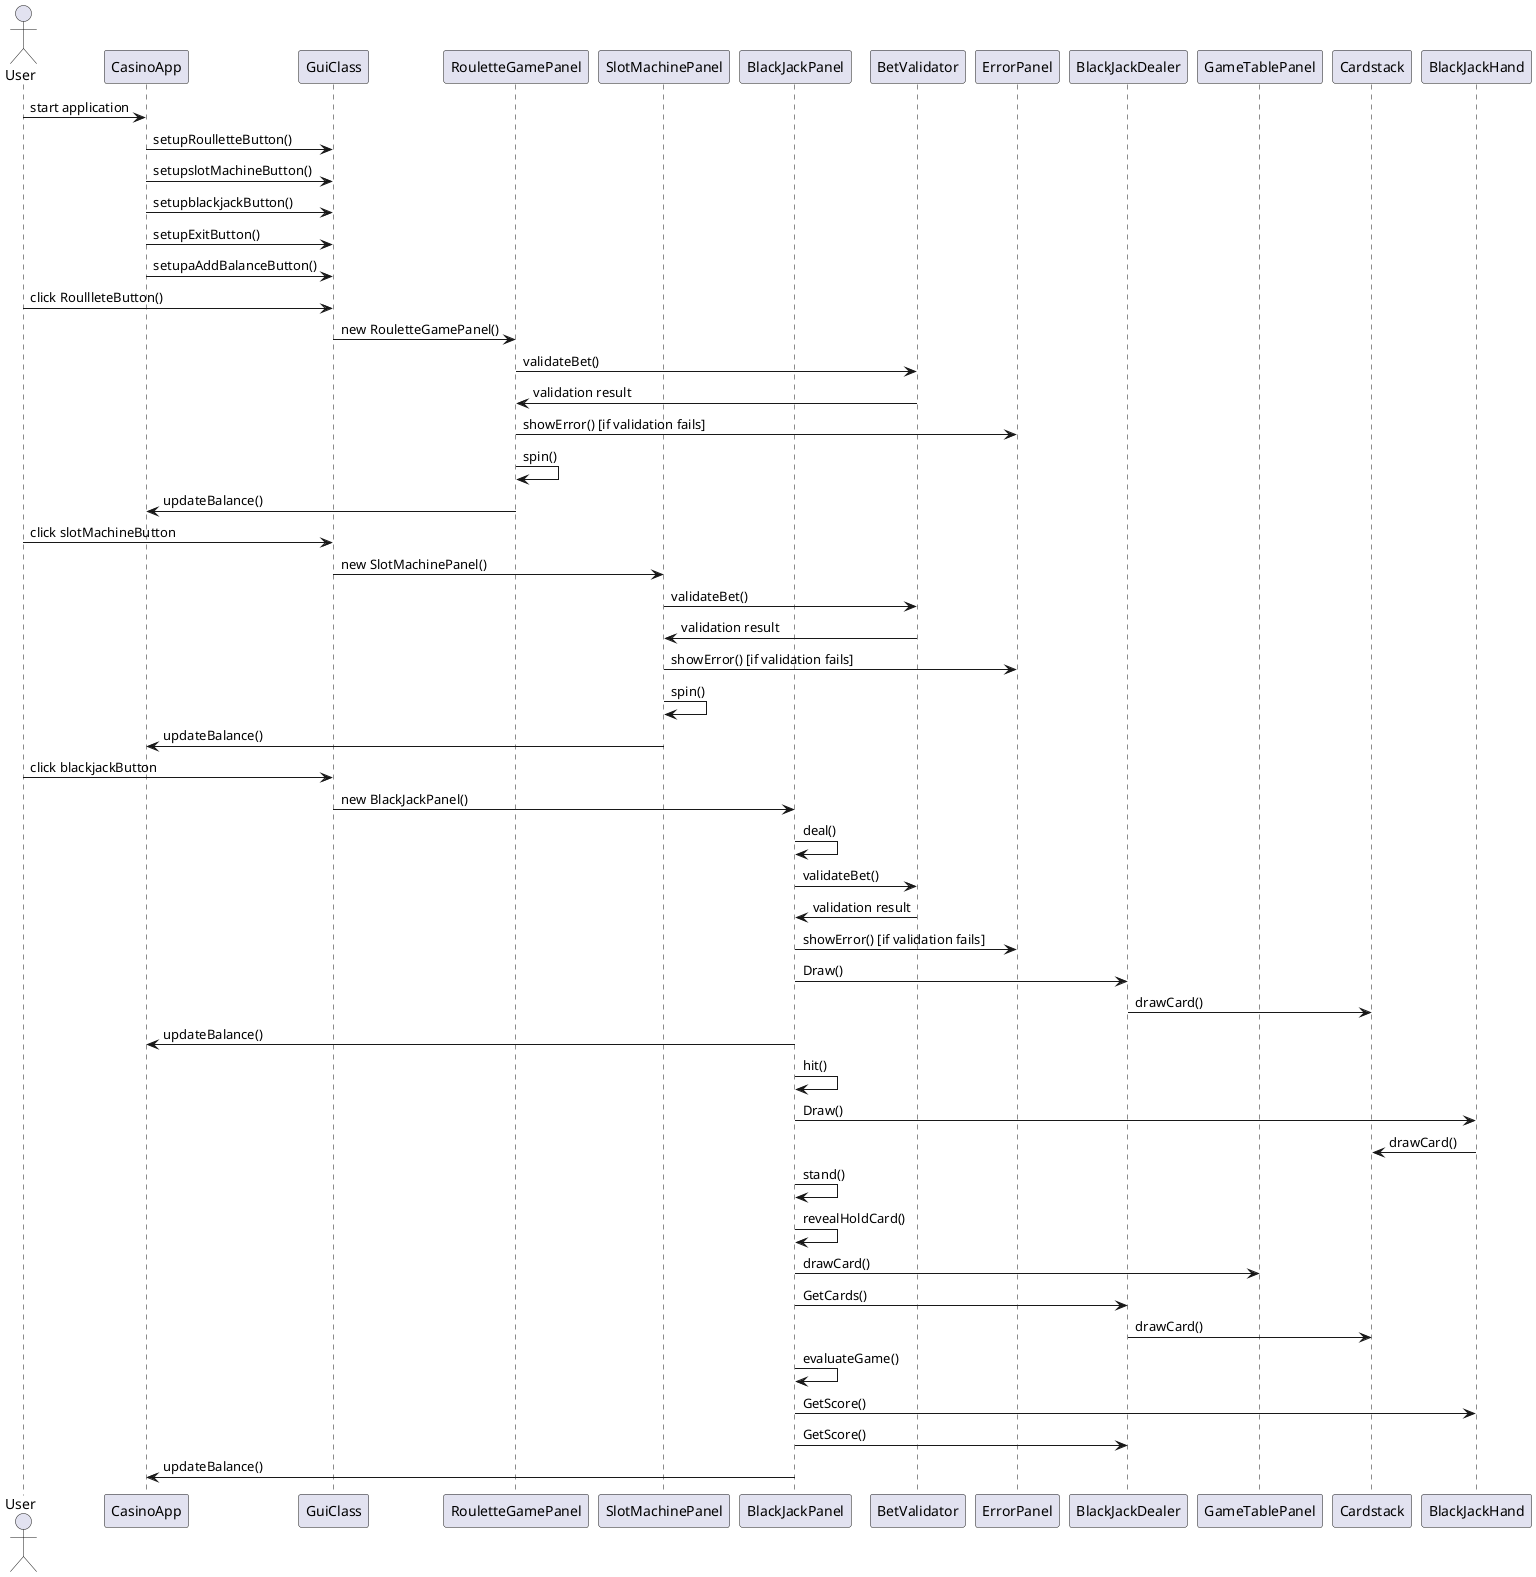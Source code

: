 @startuml
actor User

participant "CasinoApp" as CA
participant "GuiClass" as GC
participant "RouletteGamePanel" as RGP
participant "SlotMachinePanel" as SMP
participant "BlackJackPanel" as BJP
participant "BetValidator" as BV
participant "ErrorPanel" as EP
participant "BlackJackDealer" as BJD
participant "GameTablePanel" as GTP
participant "Cardstack" as CS
participant "BlackJackHand" as BJH

User -> CA: start application
CA -> GC: setupRoulletteButton()
CA -> GC: setupslotMachineButton()
CA -> GC: setupblackjackButton()
CA -> GC: setupExitButton()
CA -> GC: setupaAddBalanceButton()

User -> GC: click RoullleteButton()
GC -> RGP: new RouletteGamePanel()
RGP -> BV: validateBet()
BV -> RGP: validation result
RGP -> EP: showError() [if validation fails]
RGP -> RGP: spin()
RGP -> CA: updateBalance()

User -> GC: click slotMachineButton
GC -> SMP: new SlotMachinePanel()
SMP -> BV: validateBet()
BV -> SMP: validation result
SMP -> EP: showError() [if validation fails]
SMP -> SMP: spin()
SMP -> CA: updateBalance()

User -> GC: click blackjackButton
GC -> BJP: new BlackJackPanel()
BJP -> BJP: deal()
BJP -> BV: validateBet()
BV -> BJP: validation result
BJP -> EP: showError() [if validation fails]
BJP -> BJD: Draw()
BJD -> CS: drawCard()
BJP -> CA: updateBalance()
BJP -> BJP: hit()
BJP -> BJH: Draw()
BJH -> CS: drawCard()
BJP -> BJP: stand()
BJP -> BJP: revealHoldCard()
BJP -> GTP: drawCard()
BJP -> BJD: GetCards()
BJD -> CS: drawCard()
BJP -> BJP: evaluateGame()
BJP -> BJH: GetScore()
BJP -> BJD: GetScore()
BJP -> CA: updateBalance()

@enduml